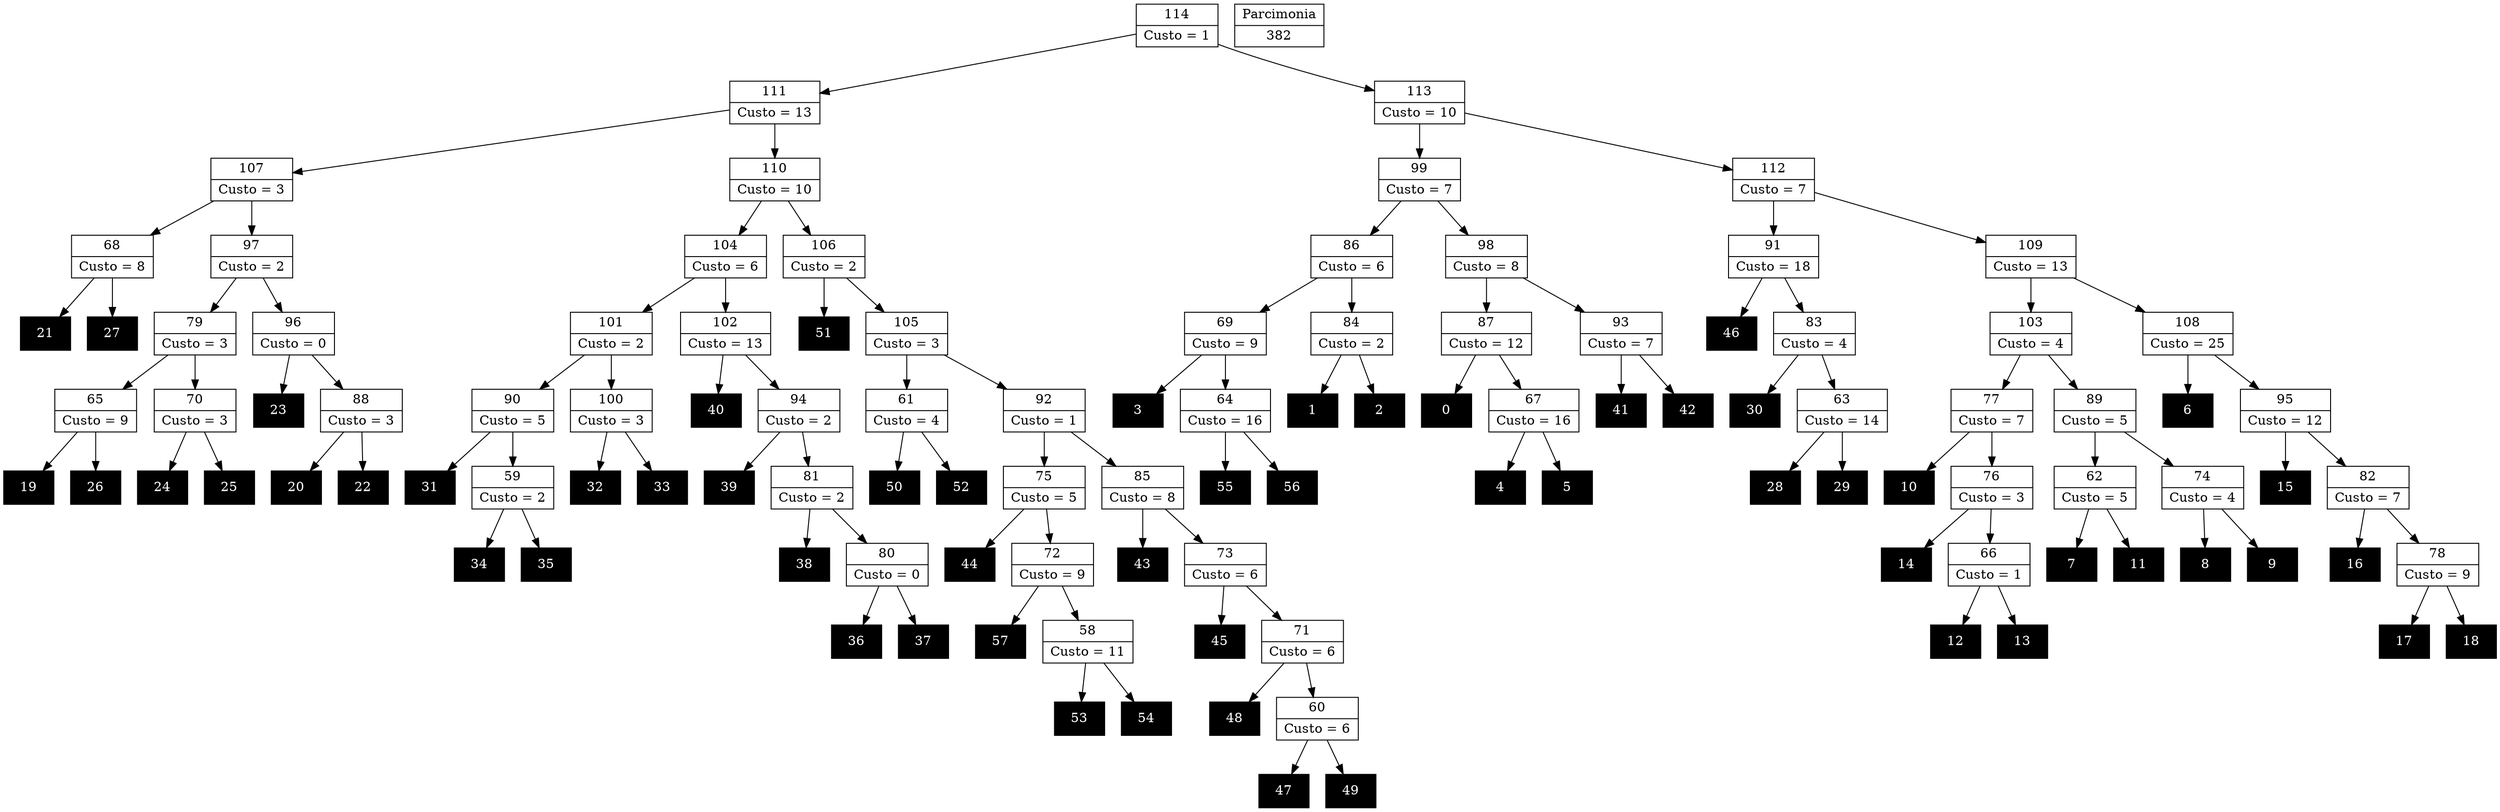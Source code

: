 Digraph G {
0 [shape="record", label="{0}",style=filled, color=black, fontcolor=white,fontsize=14, height=0.5]
1 [shape="record", label="{1}",style=filled, color=black, fontcolor=white,fontsize=14, height=0.5]
2 [shape="record", label="{2}",style=filled, color=black, fontcolor=white,fontsize=14, height=0.5]
3 [shape="record", label="{3}",style=filled, color=black, fontcolor=white,fontsize=14, height=0.5]
4 [shape="record", label="{4}",style=filled, color=black, fontcolor=white,fontsize=14, height=0.5]
5 [shape="record", label="{5}",style=filled, color=black, fontcolor=white,fontsize=14, height=0.5]
6 [shape="record", label="{6}",style=filled, color=black, fontcolor=white,fontsize=14, height=0.5]
7 [shape="record", label="{7}",style=filled, color=black, fontcolor=white,fontsize=14, height=0.5]
8 [shape="record", label="{8}",style=filled, color=black, fontcolor=white,fontsize=14, height=0.5]
9 [shape="record", label="{9}",style=filled, color=black, fontcolor=white,fontsize=14, height=0.5]
10 [shape="record", label="{10}",style=filled, color=black, fontcolor=white,fontsize=14, height=0.5]
11 [shape="record", label="{11}",style=filled, color=black, fontcolor=white,fontsize=14, height=0.5]
12 [shape="record", label="{12}",style=filled, color=black, fontcolor=white,fontsize=14, height=0.5]
13 [shape="record", label="{13}",style=filled, color=black, fontcolor=white,fontsize=14, height=0.5]
14 [shape="record", label="{14}",style=filled, color=black, fontcolor=white,fontsize=14, height=0.5]
15 [shape="record", label="{15}",style=filled, color=black, fontcolor=white,fontsize=14, height=0.5]
16 [shape="record", label="{16}",style=filled, color=black, fontcolor=white,fontsize=14, height=0.5]
17 [shape="record", label="{17}",style=filled, color=black, fontcolor=white,fontsize=14, height=0.5]
18 [shape="record", label="{18}",style=filled, color=black, fontcolor=white,fontsize=14, height=0.5]
19 [shape="record", label="{19}",style=filled, color=black, fontcolor=white,fontsize=14, height=0.5]
20 [shape="record", label="{20}",style=filled, color=black, fontcolor=white,fontsize=14, height=0.5]
21 [shape="record", label="{21}",style=filled, color=black, fontcolor=white,fontsize=14, height=0.5]
22 [shape="record", label="{22}",style=filled, color=black, fontcolor=white,fontsize=14, height=0.5]
23 [shape="record", label="{23}",style=filled, color=black, fontcolor=white,fontsize=14, height=0.5]
24 [shape="record", label="{24}",style=filled, color=black, fontcolor=white,fontsize=14, height=0.5]
25 [shape="record", label="{25}",style=filled, color=black, fontcolor=white,fontsize=14, height=0.5]
26 [shape="record", label="{26}",style=filled, color=black, fontcolor=white,fontsize=14, height=0.5]
27 [shape="record", label="{27}",style=filled, color=black, fontcolor=white,fontsize=14, height=0.5]
28 [shape="record", label="{28}",style=filled, color=black, fontcolor=white,fontsize=14, height=0.5]
29 [shape="record", label="{29}",style=filled, color=black, fontcolor=white,fontsize=14, height=0.5]
30 [shape="record", label="{30}",style=filled, color=black, fontcolor=white,fontsize=14, height=0.5]
31 [shape="record", label="{31}",style=filled, color=black, fontcolor=white,fontsize=14, height=0.5]
32 [shape="record", label="{32}",style=filled, color=black, fontcolor=white,fontsize=14, height=0.5]
33 [shape="record", label="{33}",style=filled, color=black, fontcolor=white,fontsize=14, height=0.5]
34 [shape="record", label="{34}",style=filled, color=black, fontcolor=white,fontsize=14, height=0.5]
35 [shape="record", label="{35}",style=filled, color=black, fontcolor=white,fontsize=14, height=0.5]
36 [shape="record", label="{36}",style=filled, color=black, fontcolor=white,fontsize=14, height=0.5]
37 [shape="record", label="{37}",style=filled, color=black, fontcolor=white,fontsize=14, height=0.5]
38 [shape="record", label="{38}",style=filled, color=black, fontcolor=white,fontsize=14, height=0.5]
39 [shape="record", label="{39}",style=filled, color=black, fontcolor=white,fontsize=14, height=0.5]
40 [shape="record", label="{40}",style=filled, color=black, fontcolor=white,fontsize=14, height=0.5]
41 [shape="record", label="{41}",style=filled, color=black, fontcolor=white,fontsize=14, height=0.5]
42 [shape="record", label="{42}",style=filled, color=black, fontcolor=white,fontsize=14, height=0.5]
43 [shape="record", label="{43}",style=filled, color=black, fontcolor=white,fontsize=14, height=0.5]
44 [shape="record", label="{44}",style=filled, color=black, fontcolor=white,fontsize=14, height=0.5]
45 [shape="record", label="{45}",style=filled, color=black, fontcolor=white,fontsize=14, height=0.5]
46 [shape="record", label="{46}",style=filled, color=black, fontcolor=white,fontsize=14, height=0.5]
47 [shape="record", label="{47}",style=filled, color=black, fontcolor=white,fontsize=14, height=0.5]
48 [shape="record", label="{48}",style=filled, color=black, fontcolor=white,fontsize=14, height=0.5]
49 [shape="record", label="{49}",style=filled, color=black, fontcolor=white,fontsize=14, height=0.5]
50 [shape="record", label="{50}",style=filled, color=black, fontcolor=white,fontsize=14, height=0.5]
51 [shape="record", label="{51}",style=filled, color=black, fontcolor=white,fontsize=14, height=0.5]
52 [shape="record", label="{52}",style=filled, color=black, fontcolor=white,fontsize=14, height=0.5]
53 [shape="record", label="{53}",style=filled, color=black, fontcolor=white,fontsize=14, height=0.5]
54 [shape="record", label="{54}",style=filled, color=black, fontcolor=white,fontsize=14, height=0.5]
55 [shape="record", label="{55}",style=filled, color=black, fontcolor=white,fontsize=14, height=0.5]
56 [shape="record", label="{56}",style=filled, color=black, fontcolor=white,fontsize=14, height=0.5]
57 [shape="record", label="{57}",style=filled, color=black, fontcolor=white,fontsize=14, height=0.5]
58 [shape="record", label="{58|Custo = 11}"]
59 [shape="record", label="{59|Custo = 2}"]
60 [shape="record", label="{60|Custo = 6}"]
61 [shape="record", label="{61|Custo = 4}"]
62 [shape="record", label="{62|Custo = 5}"]
63 [shape="record", label="{63|Custo = 14}"]
64 [shape="record", label="{64|Custo = 16}"]
65 [shape="record", label="{65|Custo = 9}"]
66 [shape="record", label="{66|Custo = 1}"]
67 [shape="record", label="{67|Custo = 16}"]
68 [shape="record", label="{68|Custo = 8}"]
69 [shape="record", label="{69|Custo = 9}"]
70 [shape="record", label="{70|Custo = 3}"]
71 [shape="record", label="{71|Custo = 6}"]
72 [shape="record", label="{72|Custo = 9}"]
73 [shape="record", label="{73|Custo = 6}"]
74 [shape="record", label="{74|Custo = 4}"]
75 [shape="record", label="{75|Custo = 5}"]
76 [shape="record", label="{76|Custo = 3}"]
77 [shape="record", label="{77|Custo = 7}"]
78 [shape="record", label="{78|Custo = 9}"]
79 [shape="record", label="{79|Custo = 3}"]
80 [shape="record", label="{80|Custo = 0}"]
81 [shape="record", label="{81|Custo = 2}"]
82 [shape="record", label="{82|Custo = 7}"]
83 [shape="record", label="{83|Custo = 4}"]
84 [shape="record", label="{84|Custo = 2}"]
85 [shape="record", label="{85|Custo = 8}"]
86 [shape="record", label="{86|Custo = 6}"]
87 [shape="record", label="{87|Custo = 12}"]
88 [shape="record", label="{88|Custo = 3}"]
89 [shape="record", label="{89|Custo = 5}"]
90 [shape="record", label="{90|Custo = 5}"]
91 [shape="record", label="{91|Custo = 18}"]
92 [shape="record", label="{92|Custo = 1}"]
93 [shape="record", label="{93|Custo = 7}"]
94 [shape="record", label="{94|Custo = 2}"]
95 [shape="record", label="{95|Custo = 12}"]
96 [shape="record", label="{96|Custo = 0}"]
97 [shape="record", label="{97|Custo = 2}"]
98 [shape="record", label="{98|Custo = 8}"]
99 [shape="record", label="{99|Custo = 7}"]
100 [shape="record", label="{100|Custo = 3}"]
101 [shape="record", label="{101|Custo = 2}"]
102 [shape="record", label="{102|Custo = 13}"]
103 [shape="record", label="{103|Custo = 4}"]
104 [shape="record", label="{104|Custo = 6}"]
105 [shape="record", label="{105|Custo = 3}"]
106 [shape="record", label="{106|Custo = 2}"]
107 [shape="record", label="{107|Custo = 3}"]
108 [shape="record", label="{108|Custo = 25}"]
109 [shape="record", label="{109|Custo = 13}"]
110 [shape="record", label="{110|Custo = 10}"]
111 [shape="record", label="{111|Custo = 13}"]
112 [shape="record", label="{112|Custo = 7}"]
113 [shape="record", label="{113|Custo = 10}"]
114 [shape="record", label="{114|Custo = 1}"]

58->54
58->53
59->35
59->34
60->49
60->47
61->52
61->50
62->11
62->7
63->29
63->28
64->56
64->55
65->26
65->19
66->13
66->12
67->5
67->4
68->27
68->21
69->64
69->3
70->25
70->24
71->60
71->48
72->58
72->57
73->71
73->45
74->9
74->8
75->72
75->44
76->66
76->14
77->76
77->10
78->18
78->17
79->70
79->65
80->37
80->36
81->80
81->38
82->78
82->16
83->63
83->30
84->2
84->1
85->73
85->43
86->84
86->69
87->67
87->0
88->22
88->20
89->74
89->62
90->59
90->31
91->83
91->46
92->85
92->75
93->42
93->41
94->81
94->39
95->82
95->15
96->88
96->23
97->96
97->79
98->93
98->87
99->98
99->86
100->33
100->32
101->100
101->90
102->94
102->40
103->89
103->77
104->102
104->101
105->92
105->61
106->105
106->51
107->97
107->68
108->95
108->6
109->108
109->103
110->106
110->104
111->110
111->107
112->109
112->91
113->112
113->99
114->113
114->111

382 [shape="record", label="{Parcimonia|382}"]
}